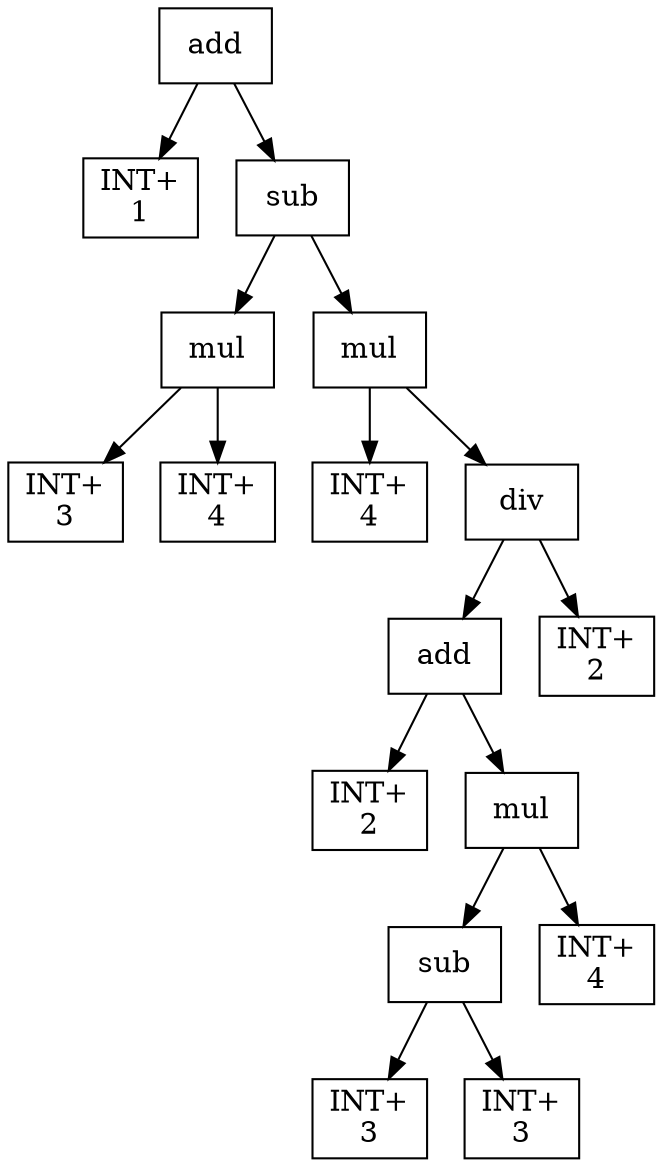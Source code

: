 digraph expr {
  node [shape=box];
  n1 [label="add"];
  n2 [label="INT+\n1"];
  n3 [label="sub"];
  n4 [label="mul"];
  n5 [label="INT+\n3"];
  n6 [label="INT+\n4"];
  n4 -> n5;
  n4 -> n6;
  n7 [label="mul"];
  n8 [label="INT+\n4"];
  n9 [label="div"];
  n10 [label="add"];
  n11 [label="INT+\n2"];
  n12 [label="mul"];
  n13 [label="sub"];
  n14 [label="INT+\n3"];
  n15 [label="INT+\n3"];
  n13 -> n14;
  n13 -> n15;
  n16 [label="INT+\n4"];
  n12 -> n13;
  n12 -> n16;
  n10 -> n11;
  n10 -> n12;
  n17 [label="INT+\n2"];
  n9 -> n10;
  n9 -> n17;
  n7 -> n8;
  n7 -> n9;
  n3 -> n4;
  n3 -> n7;
  n1 -> n2;
  n1 -> n3;
}